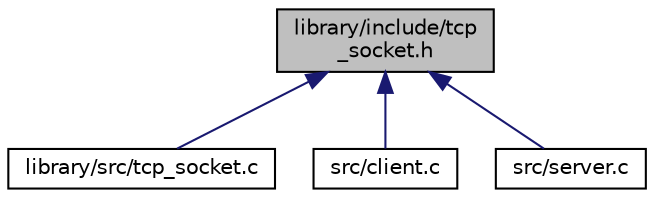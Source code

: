digraph "library/include/tcp_socket.h"
{
 // LATEX_PDF_SIZE
  edge [fontname="Helvetica",fontsize="10",labelfontname="Helvetica",labelfontsize="10"];
  node [fontname="Helvetica",fontsize="10",shape=record];
  Node1 [label="library/include/tcp\l_socket.h",height=0.2,width=0.4,color="black", fillcolor="grey75", style="filled", fontcolor="black",tooltip="Implementation of tcp socket both for client and server."];
  Node1 -> Node2 [dir="back",color="midnightblue",fontsize="10",style="solid",fontname="Helvetica"];
  Node2 [label="library/src/tcp_socket.c",height=0.2,width=0.4,color="black", fillcolor="white", style="filled",URL="$tcp__socket_8c.html",tooltip=" "];
  Node1 -> Node3 [dir="back",color="midnightblue",fontsize="10",style="solid",fontname="Helvetica"];
  Node3 [label="src/client.c",height=0.2,width=0.4,color="black", fillcolor="white", style="filled",URL="$client_8c.html",tooltip="Client Implementation of gagchat."];
  Node1 -> Node4 [dir="back",color="midnightblue",fontsize="10",style="solid",fontname="Helvetica"];
  Node4 [label="src/server.c",height=0.2,width=0.4,color="black", fillcolor="white", style="filled",URL="$server_8c.html",tooltip="Server implementation of gagchat."];
}
